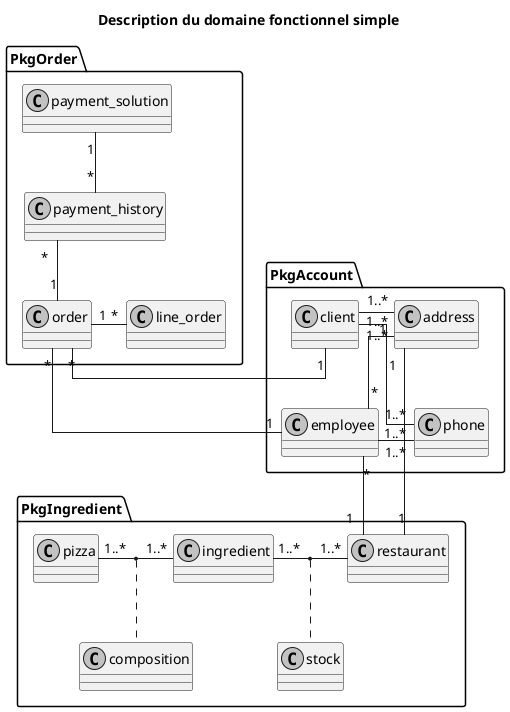 @startuml

title Description du domaine fonctionnel simple

/' = = = = = = = STYLE = = = = = = = '/
skinparam monochrome true
skinparam linetype ortho

/' = = = = = = = CLASSE = = = = = = = '/
package PkgOrder {
    class line_order
    class order
    class payment_history
    class payment_solution

    line_order "*" -left- "1" order : "    "
    order "1" -up- "*" payment_history
    payment_solution "1" -down- "*" payment_history
}

package PkgIngredient {
    class composition
    class ingredient
    class pizza
    class restaurant
    class stock

    ingredient "1..*" - "1..*" restaurant
    (ingredient, restaurant) .. stock

    pizza "1..*" - "1..*" ingredient
    (pizza, ingredient) .. composition
}

package PkgAccount {
    class address
    class client
    class employee
    class phone

    client "1..*" - "1..*" phone
    client "1..*" -left- "1..*" address
    address "1" -down- "*" employee
    phone "1..*" -right- "1..*" employee
}

/' = = = = = = = RELATION INTER PKG = = = = = = = '/
employee "1" - "*" order
order "*" - "1" client
address "1" -- "1" restaurant
employee "*" -- "1" restaurant

@enduml
